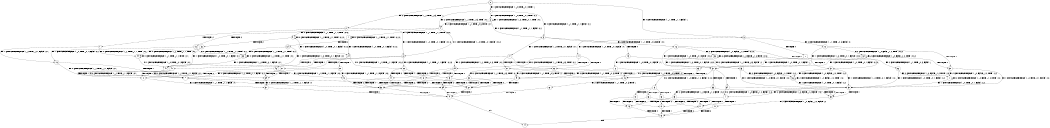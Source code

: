 digraph BCG {
size = "7, 10.5";
center = TRUE;
node [shape = circle];
0 [peripheries = 2];
0 -> 1 [label = "EX !1 !ATOMIC_EXCH_BRANCH (1, +0, TRUE, +0, 1, TRUE) !::"];
0 -> 2 [label = "EX !2 !ATOMIC_EXCH_BRANCH (1, +1, TRUE, +0, 3, TRUE) !::"];
0 -> 3 [label = "EX !0 !ATOMIC_EXCH_BRANCH (1, +1, TRUE, +1, 1, FALSE) !::"];
1 -> 4 [label = "EX !2 !ATOMIC_EXCH_BRANCH (1, +1, TRUE, +0, 3, TRUE) !:0:1:"];
1 -> 5 [label = "EX !0 !ATOMIC_EXCH_BRANCH (1, +1, TRUE, +1, 1, FALSE) !:0:1:"];
1 -> 6 [label = "EX !1 !ATOMIC_EXCH_BRANCH (1, +0, TRUE, +0, 1, TRUE) !:0:1:"];
2 -> 7 [label = "TERMINATE !2"];
2 -> 8 [label = "EX !1 !ATOMIC_EXCH_BRANCH (1, +0, TRUE, +0, 1, FALSE) !:0:1:2:"];
2 -> 9 [label = "EX !0 !ATOMIC_EXCH_BRANCH (1, +1, TRUE, +1, 1, TRUE) !:0:1:2:"];
3 -> 10 [label = "TERMINATE !0"];
3 -> 11 [label = "EX !1 !ATOMIC_EXCH_BRANCH (1, +0, TRUE, +0, 1, FALSE) !:0:"];
3 -> 12 [label = "EX !2 !ATOMIC_EXCH_BRANCH (1, +1, TRUE, +0, 3, FALSE) !:0:"];
4 -> 13 [label = "TERMINATE !2"];
4 -> 14 [label = "EX !0 !ATOMIC_EXCH_BRANCH (1, +1, TRUE, +1, 1, TRUE) !:0:1:2:"];
4 -> 8 [label = "EX !1 !ATOMIC_EXCH_BRANCH (1, +0, TRUE, +0, 1, FALSE) !:0:1:2:"];
5 -> 15 [label = "TERMINATE !0"];
5 -> 16 [label = "EX !2 !ATOMIC_EXCH_BRANCH (1, +1, TRUE, +0, 3, FALSE) !:0:1:"];
5 -> 17 [label = "EX !1 !ATOMIC_EXCH_BRANCH (1, +0, TRUE, +0, 1, FALSE) !:0:1:"];
6 -> 4 [label = "EX !2 !ATOMIC_EXCH_BRANCH (1, +1, TRUE, +0, 3, TRUE) !:0:1:"];
6 -> 5 [label = "EX !0 !ATOMIC_EXCH_BRANCH (1, +1, TRUE, +1, 1, FALSE) !:0:1:"];
6 -> 6 [label = "EX !1 !ATOMIC_EXCH_BRANCH (1, +0, TRUE, +0, 1, TRUE) !:0:1:"];
7 -> 18 [label = "EX !1 !ATOMIC_EXCH_BRANCH (1, +0, TRUE, +0, 1, FALSE) !:0:1:"];
7 -> 19 [label = "EX !0 !ATOMIC_EXCH_BRANCH (1, +1, TRUE, +1, 1, TRUE) !:0:1:"];
8 -> 20 [label = "TERMINATE !1"];
8 -> 21 [label = "TERMINATE !2"];
8 -> 22 [label = "EX !0 !ATOMIC_EXCH_BRANCH (1, +1, TRUE, +1, 1, FALSE) !:0:1:2:"];
9 -> 23 [label = "TERMINATE !2"];
9 -> 24 [label = "EX !1 !ATOMIC_EXCH_BRANCH (1, +0, TRUE, +0, 1, FALSE) !:0:1:2:"];
9 -> 9 [label = "EX !0 !ATOMIC_EXCH_BRANCH (1, +1, TRUE, +1, 1, TRUE) !:0:1:2:"];
10 -> 25 [label = "EX !1 !ATOMIC_EXCH_BRANCH (1, +0, TRUE, +0, 1, FALSE) !::"];
10 -> 26 [label = "EX !2 !ATOMIC_EXCH_BRANCH (1, +1, TRUE, +0, 3, FALSE) !::"];
11 -> 27 [label = "TERMINATE !1"];
11 -> 28 [label = "TERMINATE !0"];
11 -> 29 [label = "EX !2 !ATOMIC_EXCH_BRANCH (1, +1, TRUE, +0, 3, TRUE) !:0:1:"];
12 -> 30 [label = "TERMINATE !0"];
12 -> 31 [label = "EX !1 !ATOMIC_EXCH_BRANCH (1, +0, TRUE, +0, 1, FALSE) !:0:1:2:"];
12 -> 32 [label = "EX !2 !ATOMIC_EXCH_BRANCH (1, +0, FALSE, +1, 2, TRUE) !:0:1:2:"];
13 -> 33 [label = "EX !0 !ATOMIC_EXCH_BRANCH (1, +1, TRUE, +1, 1, TRUE) !:0:1:"];
13 -> 18 [label = "EX !1 !ATOMIC_EXCH_BRANCH (1, +0, TRUE, +0, 1, FALSE) !:0:1:"];
14 -> 34 [label = "TERMINATE !2"];
14 -> 24 [label = "EX !1 !ATOMIC_EXCH_BRANCH (1, +0, TRUE, +0, 1, FALSE) !:0:1:2:"];
14 -> 14 [label = "EX !0 !ATOMIC_EXCH_BRANCH (1, +1, TRUE, +1, 1, TRUE) !:0:1:2:"];
15 -> 35 [label = "EX !2 !ATOMIC_EXCH_BRANCH (1, +1, TRUE, +0, 3, FALSE) !:1:"];
15 -> 36 [label = "EX !1 !ATOMIC_EXCH_BRANCH (1, +0, TRUE, +0, 1, FALSE) !:1:"];
16 -> 37 [label = "TERMINATE !0"];
16 -> 38 [label = "EX !2 !ATOMIC_EXCH_BRANCH (1, +0, FALSE, +1, 2, TRUE) !:0:1:2:"];
16 -> 31 [label = "EX !1 !ATOMIC_EXCH_BRANCH (1, +0, TRUE, +0, 1, FALSE) !:0:1:2:"];
17 -> 27 [label = "TERMINATE !1"];
17 -> 28 [label = "TERMINATE !0"];
17 -> 29 [label = "EX !2 !ATOMIC_EXCH_BRANCH (1, +1, TRUE, +0, 3, TRUE) !:0:1:"];
18 -> 39 [label = "TERMINATE !1"];
18 -> 40 [label = "EX !0 !ATOMIC_EXCH_BRANCH (1, +1, TRUE, +1, 1, FALSE) !:0:1:"];
19 -> 41 [label = "EX !1 !ATOMIC_EXCH_BRANCH (1, +0, TRUE, +0, 1, FALSE) !:0:1:"];
19 -> 19 [label = "EX !0 !ATOMIC_EXCH_BRANCH (1, +1, TRUE, +1, 1, TRUE) !:0:1:"];
20 -> 39 [label = "TERMINATE !2"];
20 -> 42 [label = "EX !0 !ATOMIC_EXCH_BRANCH (1, +1, TRUE, +1, 1, FALSE) !:0:2:"];
21 -> 39 [label = "TERMINATE !1"];
21 -> 40 [label = "EX !0 !ATOMIC_EXCH_BRANCH (1, +1, TRUE, +1, 1, FALSE) !:0:1:"];
22 -> 43 [label = "TERMINATE !1"];
22 -> 44 [label = "TERMINATE !2"];
22 -> 45 [label = "TERMINATE !0"];
23 -> 41 [label = "EX !1 !ATOMIC_EXCH_BRANCH (1, +0, TRUE, +0, 1, FALSE) !:0:1:"];
23 -> 19 [label = "EX !0 !ATOMIC_EXCH_BRANCH (1, +1, TRUE, +1, 1, TRUE) !:0:1:"];
24 -> 46 [label = "TERMINATE !1"];
24 -> 47 [label = "TERMINATE !2"];
24 -> 22 [label = "EX !0 !ATOMIC_EXCH_BRANCH (1, +1, TRUE, +1, 1, FALSE) !:0:1:2:"];
25 -> 48 [label = "TERMINATE !1"];
25 -> 49 [label = "EX !2 !ATOMIC_EXCH_BRANCH (1, +1, TRUE, +0, 3, TRUE) !:1:"];
26 -> 50 [label = "EX !1 !ATOMIC_EXCH_BRANCH (1, +0, TRUE, +0, 1, FALSE) !:1:2:"];
26 -> 51 [label = "EX !2 !ATOMIC_EXCH_BRANCH (1, +0, FALSE, +1, 2, TRUE) !:1:2:"];
27 -> 48 [label = "TERMINATE !0"];
27 -> 52 [label = "EX !2 !ATOMIC_EXCH_BRANCH (1, +1, TRUE, +0, 3, TRUE) !:0:"];
28 -> 48 [label = "TERMINATE !1"];
28 -> 49 [label = "EX !2 !ATOMIC_EXCH_BRANCH (1, +1, TRUE, +0, 3, TRUE) !:1:"];
29 -> 43 [label = "TERMINATE !1"];
29 -> 44 [label = "TERMINATE !2"];
29 -> 45 [label = "TERMINATE !0"];
30 -> 50 [label = "EX !1 !ATOMIC_EXCH_BRANCH (1, +0, TRUE, +0, 1, FALSE) !:1:2:"];
30 -> 51 [label = "EX !2 !ATOMIC_EXCH_BRANCH (1, +0, FALSE, +1, 2, TRUE) !:1:2:"];
31 -> 53 [label = "TERMINATE !1"];
31 -> 54 [label = "TERMINATE !0"];
31 -> 55 [label = "EX !2 !ATOMIC_EXCH_BRANCH (1, +0, FALSE, +1, 2, FALSE) !:0:1:2:"];
32 -> 30 [label = "TERMINATE !0"];
32 -> 31 [label = "EX !1 !ATOMIC_EXCH_BRANCH (1, +0, TRUE, +0, 1, FALSE) !:0:1:2:"];
32 -> 32 [label = "EX !2 !ATOMIC_EXCH_BRANCH (1, +0, FALSE, +1, 2, TRUE) !:0:1:2:"];
33 -> 41 [label = "EX !1 !ATOMIC_EXCH_BRANCH (1, +0, TRUE, +0, 1, FALSE) !:0:1:"];
33 -> 33 [label = "EX !0 !ATOMIC_EXCH_BRANCH (1, +1, TRUE, +1, 1, TRUE) !:0:1:"];
34 -> 41 [label = "EX !1 !ATOMIC_EXCH_BRANCH (1, +0, TRUE, +0, 1, FALSE) !:0:1:"];
34 -> 33 [label = "EX !0 !ATOMIC_EXCH_BRANCH (1, +1, TRUE, +1, 1, TRUE) !:0:1:"];
35 -> 56 [label = "EX !2 !ATOMIC_EXCH_BRANCH (1, +0, FALSE, +1, 2, TRUE) !:1:2:"];
35 -> 50 [label = "EX !1 !ATOMIC_EXCH_BRANCH (1, +0, TRUE, +0, 1, FALSE) !:1:2:"];
36 -> 48 [label = "TERMINATE !1"];
36 -> 49 [label = "EX !2 !ATOMIC_EXCH_BRANCH (1, +1, TRUE, +0, 3, TRUE) !:1:"];
37 -> 56 [label = "EX !2 !ATOMIC_EXCH_BRANCH (1, +0, FALSE, +1, 2, TRUE) !:1:2:"];
37 -> 50 [label = "EX !1 !ATOMIC_EXCH_BRANCH (1, +0, TRUE, +0, 1, FALSE) !:1:2:"];
38 -> 37 [label = "TERMINATE !0"];
38 -> 38 [label = "EX !2 !ATOMIC_EXCH_BRANCH (1, +0, FALSE, +1, 2, TRUE) !:0:1:2:"];
38 -> 31 [label = "EX !1 !ATOMIC_EXCH_BRANCH (1, +0, TRUE, +0, 1, FALSE) !:0:1:2:"];
39 -> 57 [label = "EX !0 !ATOMIC_EXCH_BRANCH (1, +1, TRUE, +1, 1, FALSE) !:0:"];
40 -> 58 [label = "TERMINATE !1"];
40 -> 59 [label = "TERMINATE !0"];
41 -> 60 [label = "TERMINATE !1"];
41 -> 40 [label = "EX !0 !ATOMIC_EXCH_BRANCH (1, +1, TRUE, +1, 1, FALSE) !:0:1:"];
42 -> 58 [label = "TERMINATE !2"];
42 -> 61 [label = "TERMINATE !0"];
43 -> 58 [label = "TERMINATE !2"];
43 -> 61 [label = "TERMINATE !0"];
44 -> 58 [label = "TERMINATE !1"];
44 -> 59 [label = "TERMINATE !0"];
45 -> 61 [label = "TERMINATE !1"];
45 -> 59 [label = "TERMINATE !2"];
46 -> 60 [label = "TERMINATE !2"];
46 -> 42 [label = "EX !0 !ATOMIC_EXCH_BRANCH (1, +1, TRUE, +1, 1, FALSE) !:0:2:"];
47 -> 60 [label = "TERMINATE !1"];
47 -> 40 [label = "EX !0 !ATOMIC_EXCH_BRANCH (1, +1, TRUE, +1, 1, FALSE) !:0:1:"];
48 -> 62 [label = "EX !2 !ATOMIC_EXCH_BRANCH (1, +1, TRUE, +0, 3, TRUE) !::"];
49 -> 61 [label = "TERMINATE !1"];
49 -> 59 [label = "TERMINATE !2"];
50 -> 63 [label = "TERMINATE !1"];
50 -> 64 [label = "EX !2 !ATOMIC_EXCH_BRANCH (1, +0, FALSE, +1, 2, FALSE) !:1:2:"];
51 -> 50 [label = "EX !1 !ATOMIC_EXCH_BRANCH (1, +0, TRUE, +0, 1, FALSE) !:1:2:"];
51 -> 51 [label = "EX !2 !ATOMIC_EXCH_BRANCH (1, +0, FALSE, +1, 2, TRUE) !:1:2:"];
52 -> 58 [label = "TERMINATE !2"];
52 -> 61 [label = "TERMINATE !0"];
53 -> 63 [label = "TERMINATE !0"];
53 -> 65 [label = "EX !2 !ATOMIC_EXCH_BRANCH (1, +0, FALSE, +1, 2, FALSE) !:0:2:"];
54 -> 63 [label = "TERMINATE !1"];
54 -> 64 [label = "EX !2 !ATOMIC_EXCH_BRANCH (1, +0, FALSE, +1, 2, FALSE) !:1:2:"];
55 -> 66 [label = "TERMINATE !1"];
55 -> 67 [label = "TERMINATE !2"];
55 -> 68 [label = "TERMINATE !0"];
56 -> 56 [label = "EX !2 !ATOMIC_EXCH_BRANCH (1, +0, FALSE, +1, 2, TRUE) !:1:2:"];
56 -> 50 [label = "EX !1 !ATOMIC_EXCH_BRANCH (1, +0, TRUE, +0, 1, FALSE) !:1:2:"];
57 -> 69 [label = "TERMINATE !0"];
58 -> 69 [label = "TERMINATE !0"];
59 -> 69 [label = "TERMINATE !1"];
60 -> 57 [label = "EX !0 !ATOMIC_EXCH_BRANCH (1, +1, TRUE, +1, 1, FALSE) !:0:"];
61 -> 69 [label = "TERMINATE !2"];
62 -> 69 [label = "TERMINATE !2"];
63 -> 70 [label = "EX !2 !ATOMIC_EXCH_BRANCH (1, +0, FALSE, +1, 2, FALSE) !:2:"];
64 -> 71 [label = "TERMINATE !1"];
64 -> 72 [label = "TERMINATE !2"];
65 -> 73 [label = "TERMINATE !2"];
65 -> 71 [label = "TERMINATE !0"];
66 -> 73 [label = "TERMINATE !2"];
66 -> 71 [label = "TERMINATE !0"];
67 -> 73 [label = "TERMINATE !1"];
67 -> 72 [label = "TERMINATE !0"];
68 -> 71 [label = "TERMINATE !1"];
68 -> 72 [label = "TERMINATE !2"];
69 -> 74 [label = "exit"];
70 -> 75 [label = "TERMINATE !2"];
71 -> 75 [label = "TERMINATE !2"];
72 -> 75 [label = "TERMINATE !1"];
73 -> 75 [label = "TERMINATE !0"];
75 -> 74 [label = "exit"];
}
